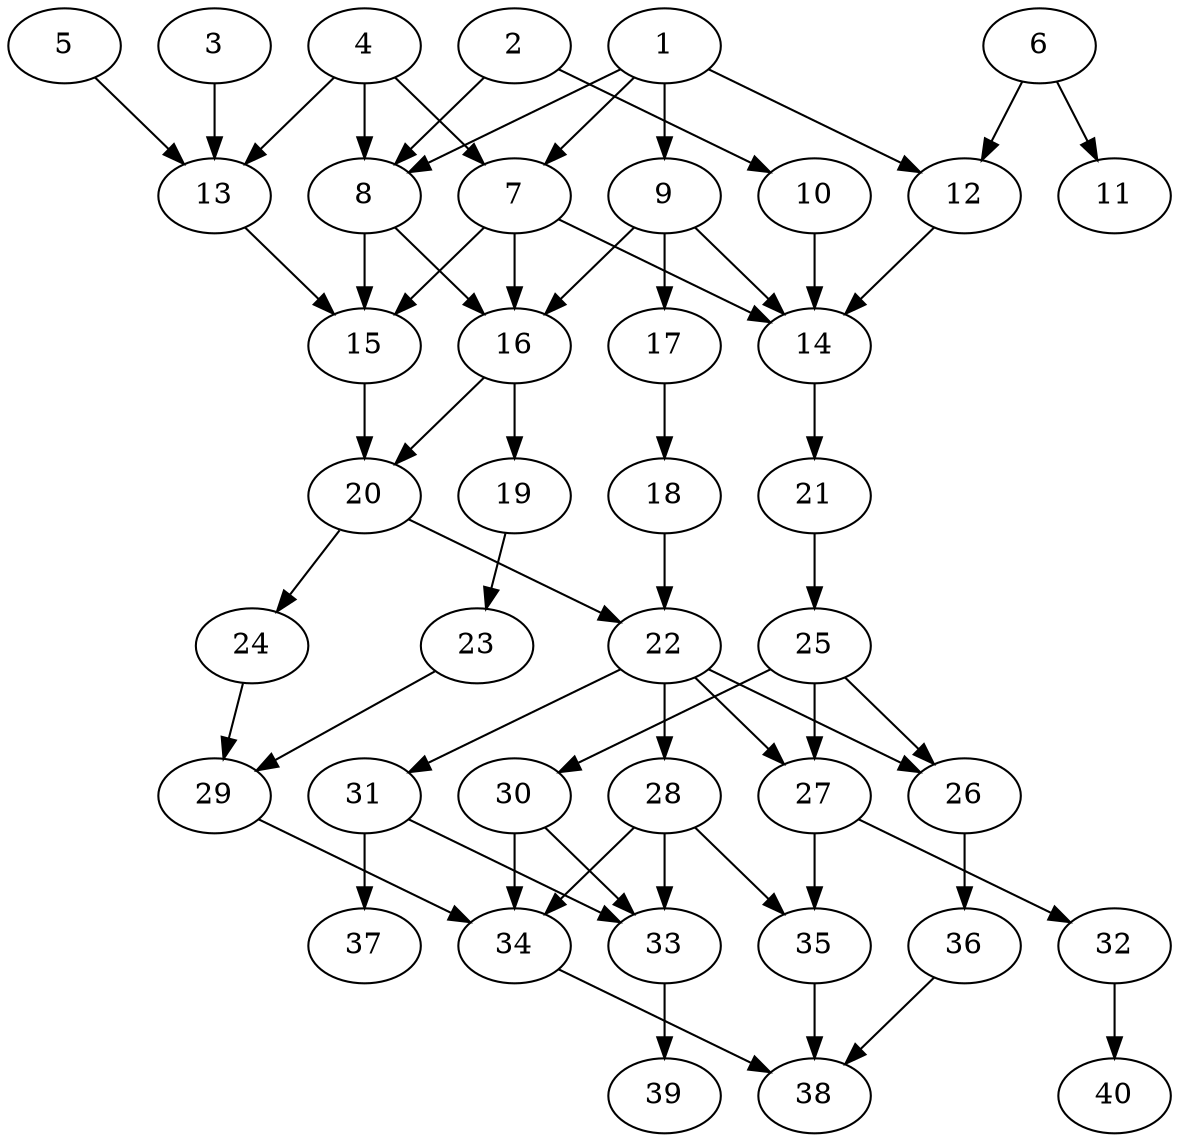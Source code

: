 // DAG automatically generated by daggen at Thu Oct  3 14:06:49 2019
// ./daggen --dot -n 40 --ccr 0.4 --fat 0.5 --regular 0.7 --density 0.5 --mindata 5242880 --maxdata 52428800 
digraph G {
  1 [size="39367680", alpha="0.15", expect_size="15747072"] 
  1 -> 7 [size ="15747072"]
  1 -> 8 [size ="15747072"]
  1 -> 9 [size ="15747072"]
  1 -> 12 [size ="15747072"]
  2 [size="114539520", alpha="0.17", expect_size="45815808"] 
  2 -> 8 [size ="45815808"]
  2 -> 10 [size ="45815808"]
  3 [size="119892480", alpha="0.09", expect_size="47956992"] 
  3 -> 13 [size ="47956992"]
  4 [size="69365760", alpha="0.17", expect_size="27746304"] 
  4 -> 7 [size ="27746304"]
  4 -> 8 [size ="27746304"]
  4 -> 13 [size ="27746304"]
  5 [size="33264640", alpha="0.09", expect_size="13305856"] 
  5 -> 13 [size ="13305856"]
  6 [size="73720320", alpha="0.13", expect_size="29488128"] 
  6 -> 11 [size ="29488128"]
  6 -> 12 [size ="29488128"]
  7 [size="98854400", alpha="0.17", expect_size="39541760"] 
  7 -> 14 [size ="39541760"]
  7 -> 15 [size ="39541760"]
  7 -> 16 [size ="39541760"]
  8 [size="56688640", alpha="0.09", expect_size="22675456"] 
  8 -> 15 [size ="22675456"]
  8 -> 16 [size ="22675456"]
  9 [size="32883200", alpha="0.13", expect_size="13153280"] 
  9 -> 14 [size ="13153280"]
  9 -> 16 [size ="13153280"]
  9 -> 17 [size ="13153280"]
  10 [size="52162560", alpha="0.09", expect_size="20865024"] 
  10 -> 14 [size ="20865024"]
  11 [size="40709120", alpha="0.03", expect_size="16283648"] 
  12 [size="128043520", alpha="0.15", expect_size="51217408"] 
  12 -> 14 [size ="51217408"]
  13 [size="108551680", alpha="0.04", expect_size="43420672"] 
  13 -> 15 [size ="43420672"]
  14 [size="44948480", alpha="0.14", expect_size="17979392"] 
  14 -> 21 [size ="17979392"]
  15 [size="29399040", alpha="0.16", expect_size="11759616"] 
  15 -> 20 [size ="11759616"]
  16 [size="84065280", alpha="0.05", expect_size="33626112"] 
  16 -> 19 [size ="33626112"]
  16 -> 20 [size ="33626112"]
  17 [size="42257920", alpha="0.19", expect_size="16903168"] 
  17 -> 18 [size ="16903168"]
  18 [size="22804480", alpha="0.16", expect_size="9121792"] 
  18 -> 22 [size ="9121792"]
  19 [size="78169600", alpha="0.17", expect_size="31267840"] 
  19 -> 23 [size ="31267840"]
  20 [size="37772800", alpha="0.08", expect_size="15109120"] 
  20 -> 22 [size ="15109120"]
  20 -> 24 [size ="15109120"]
  21 [size="87907840", alpha="0.04", expect_size="35163136"] 
  21 -> 25 [size ="35163136"]
  22 [size="104565760", alpha="0.18", expect_size="41826304"] 
  22 -> 26 [size ="41826304"]
  22 -> 27 [size ="41826304"]
  22 -> 28 [size ="41826304"]
  22 -> 31 [size ="41826304"]
  23 [size="77488640", alpha="0.09", expect_size="30995456"] 
  23 -> 29 [size ="30995456"]
  24 [size="100756480", alpha="0.10", expect_size="40302592"] 
  24 -> 29 [size ="40302592"]
  25 [size="65003520", alpha="0.14", expect_size="26001408"] 
  25 -> 26 [size ="26001408"]
  25 -> 27 [size ="26001408"]
  25 -> 30 [size ="26001408"]
  26 [size="40652800", alpha="0.09", expect_size="16261120"] 
  26 -> 36 [size ="16261120"]
  27 [size="71150080", alpha="0.18", expect_size="28460032"] 
  27 -> 32 [size ="28460032"]
  27 -> 35 [size ="28460032"]
  28 [size="62891520", alpha="0.15", expect_size="25156608"] 
  28 -> 33 [size ="25156608"]
  28 -> 34 [size ="25156608"]
  28 -> 35 [size ="25156608"]
  29 [size="39211520", alpha="0.15", expect_size="15684608"] 
  29 -> 34 [size ="15684608"]
  30 [size="18769920", alpha="0.01", expect_size="7507968"] 
  30 -> 33 [size ="7507968"]
  30 -> 34 [size ="7507968"]
  31 [size="66992640", alpha="0.12", expect_size="26797056"] 
  31 -> 33 [size ="26797056"]
  31 -> 37 [size ="26797056"]
  32 [size="92175360", alpha="0.03", expect_size="36870144"] 
  32 -> 40 [size ="36870144"]
  33 [size="77785600", alpha="0.10", expect_size="31114240"] 
  33 -> 39 [size ="31114240"]
  34 [size="130608640", alpha="0.02", expect_size="52243456"] 
  34 -> 38 [size ="52243456"]
  35 [size="70976000", alpha="0.17", expect_size="28390400"] 
  35 -> 38 [size ="28390400"]
  36 [size="37012480", alpha="0.04", expect_size="14804992"] 
  36 -> 38 [size ="14804992"]
  37 [size="89333760", alpha="0.16", expect_size="35733504"] 
  38 [size="77754880", alpha="0.10", expect_size="31101952"] 
  39 [size="45862400", alpha="0.15", expect_size="18344960"] 
  40 [size="13432320", alpha="0.03", expect_size="5372928"] 
}

